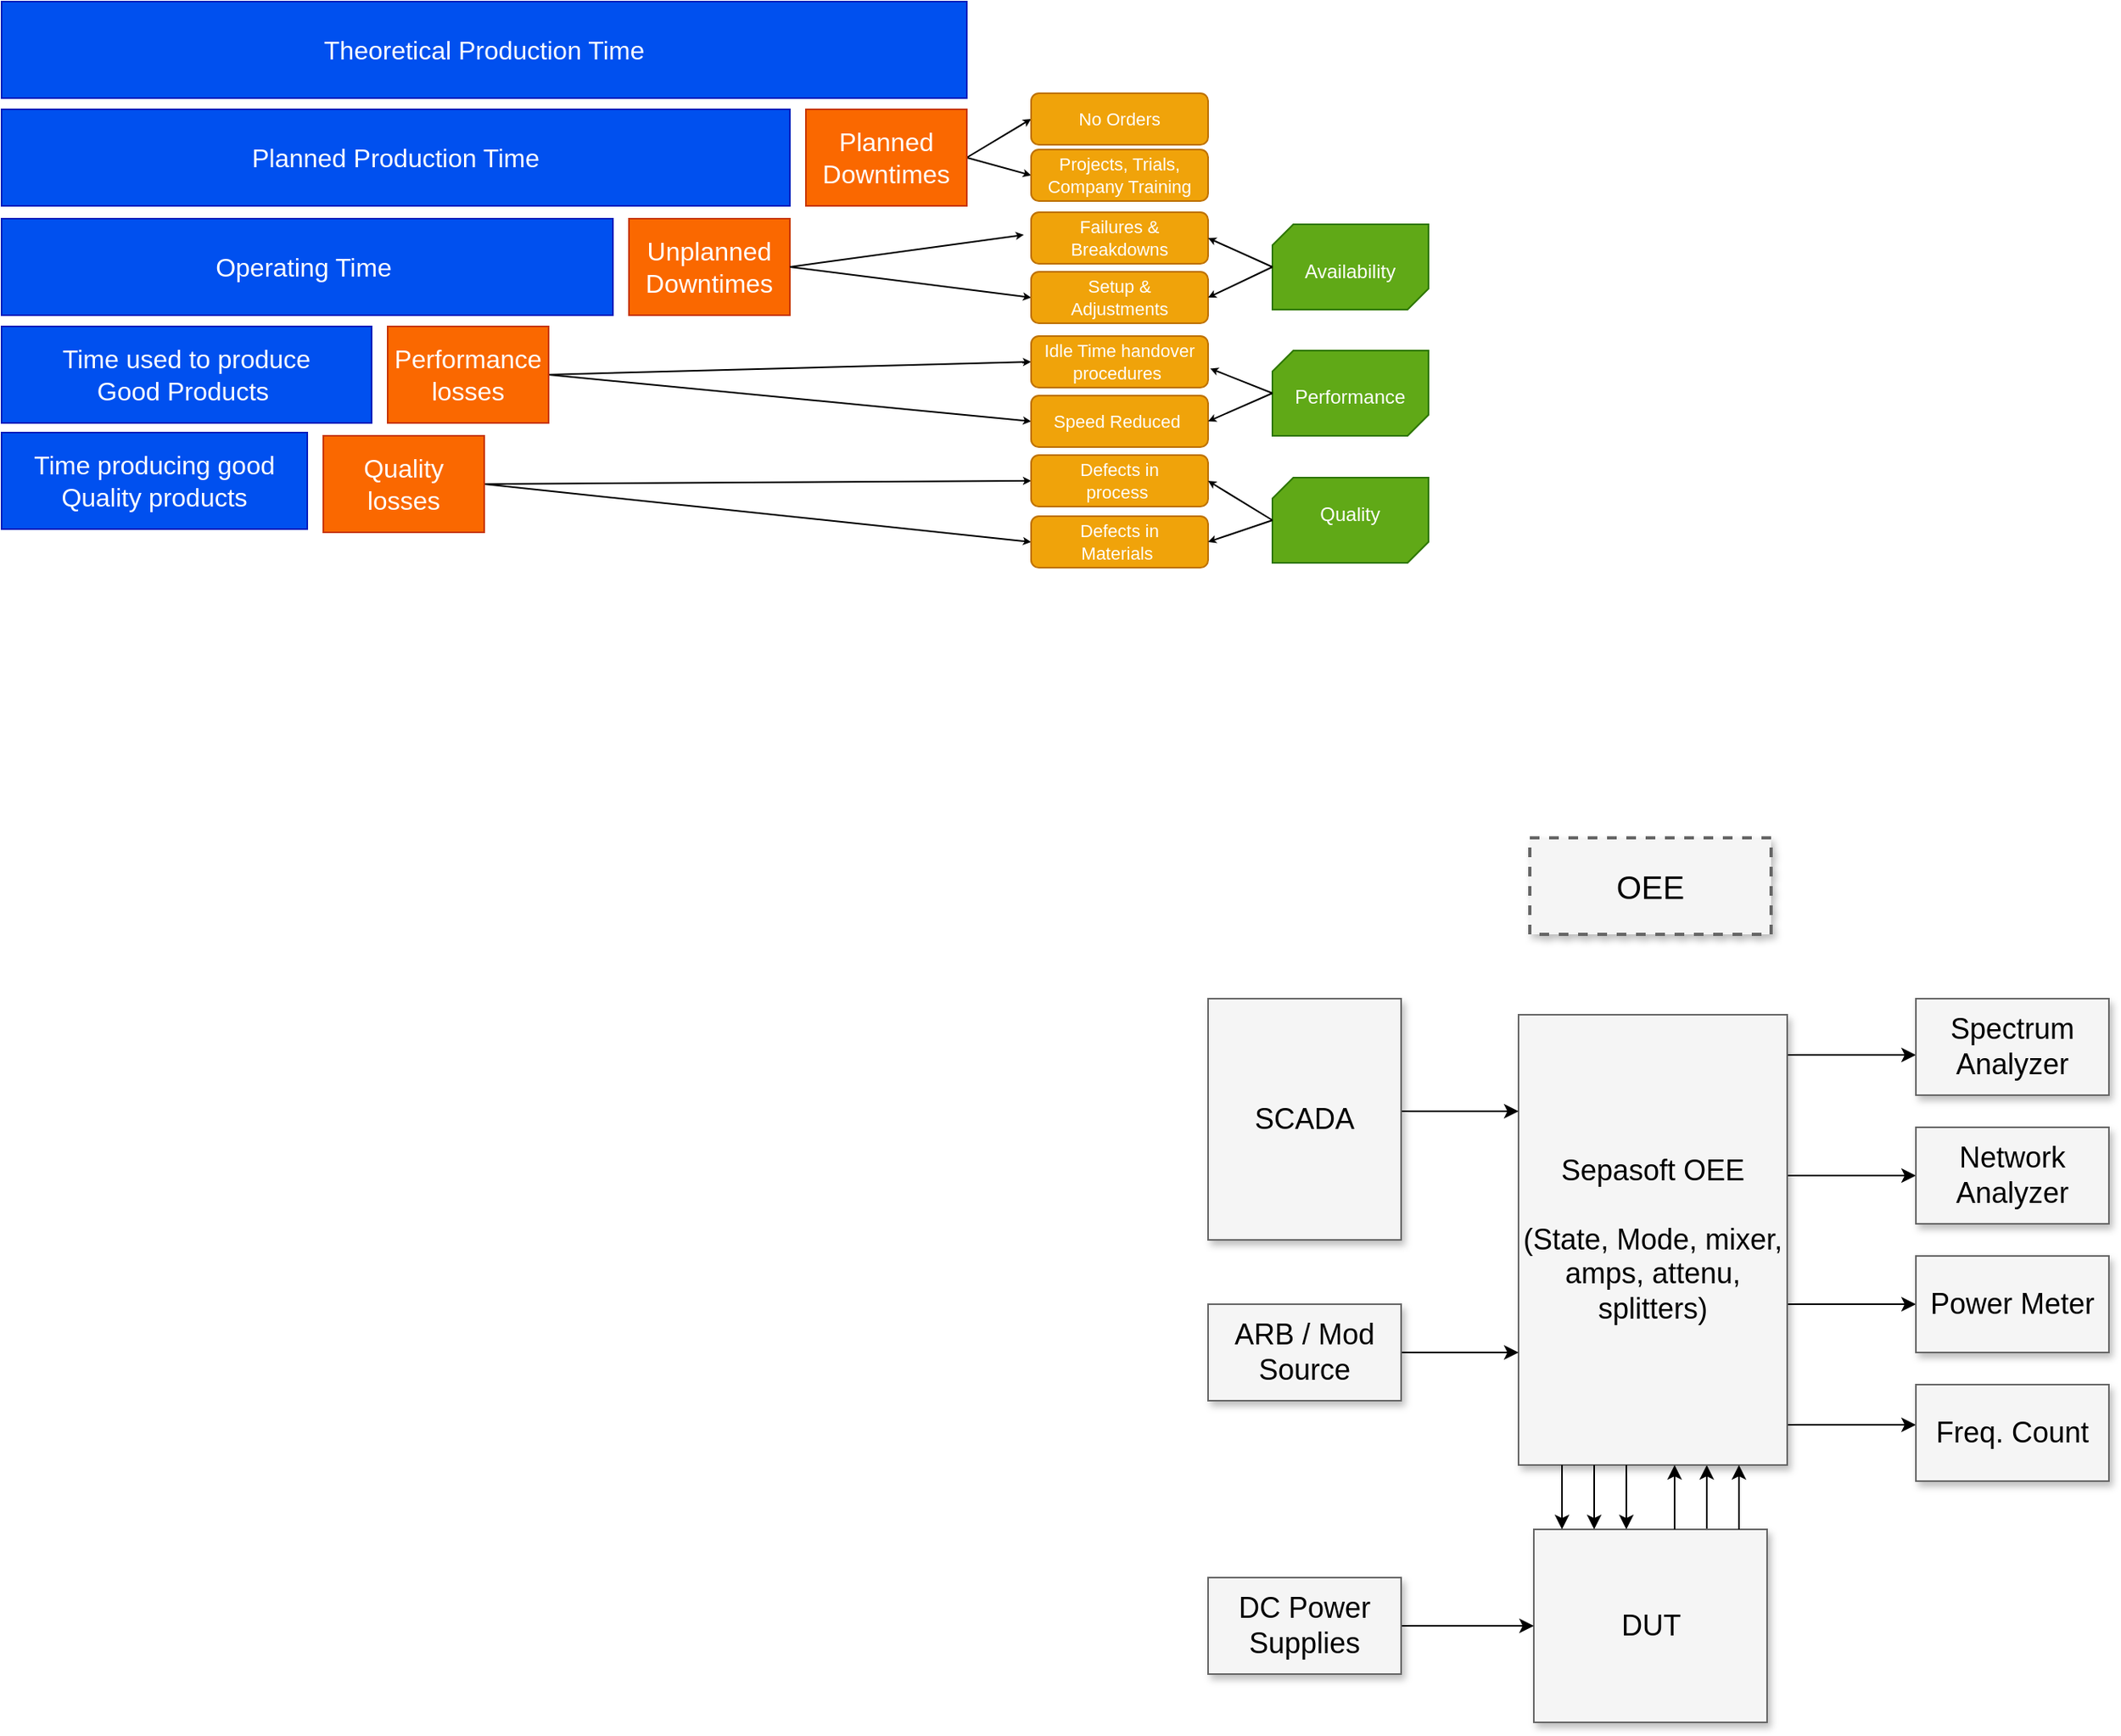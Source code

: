 <mxfile version="22.0.1" type="github">
  <diagram name="Page-1" id="90a13364-a465-7bf4-72fc-28e22215d7a0">
    <mxGraphModel dx="880" dy="877" grid="1" gridSize="10" guides="1" tooltips="1" connect="1" arrows="1" fold="1" page="1" pageScale="1.5" pageWidth="1169" pageHeight="826" background="none" math="0" shadow="0">
      <root>
        <mxCell id="0" style=";html=1;" />
        <mxCell id="1" style=";html=1;" parent="0" />
        <mxCell id="3a17f1ce550125da-1" value="OEE" style="whiteSpace=wrap;html=1;shadow=1;fontSize=20;fillColor=#f5f5f5;strokeColor=#666666;strokeWidth=2;dashed=1;" parent="1" vertex="1">
          <mxGeometry x="980" y="540" width="150" height="60" as="geometry" />
        </mxCell>
        <mxCell id="3a17f1ce550125da-13" style="edgeStyle=elbowEdgeStyle;rounded=0;html=1;startArrow=none;startFill=0;jettySize=auto;orthogonalLoop=1;fontSize=18;elbow=vertical;" parent="1" source="3a17f1ce550125da-2" target="3a17f1ce550125da-4" edge="1">
          <mxGeometry relative="1" as="geometry" />
        </mxCell>
        <mxCell id="3a17f1ce550125da-14" style="edgeStyle=elbowEdgeStyle;rounded=0;html=1;startArrow=none;startFill=0;jettySize=auto;orthogonalLoop=1;fontSize=18;elbow=vertical;" parent="1" source="3a17f1ce550125da-2" target="3a17f1ce550125da-5" edge="1">
          <mxGeometry relative="1" as="geometry" />
        </mxCell>
        <mxCell id="3a17f1ce550125da-15" style="edgeStyle=elbowEdgeStyle;rounded=0;html=1;startArrow=none;startFill=0;jettySize=auto;orthogonalLoop=1;fontSize=18;elbow=vertical;" parent="1" source="3a17f1ce550125da-2" target="3a17f1ce550125da-6" edge="1">
          <mxGeometry relative="1" as="geometry" />
        </mxCell>
        <mxCell id="3a17f1ce550125da-16" style="edgeStyle=elbowEdgeStyle;rounded=0;html=1;startArrow=none;startFill=0;jettySize=auto;orthogonalLoop=1;fontSize=18;elbow=vertical;" parent="1" source="3a17f1ce550125da-2" target="3a17f1ce550125da-7" edge="1">
          <mxGeometry relative="1" as="geometry" />
        </mxCell>
        <mxCell id="3a17f1ce550125da-17" style="edgeStyle=elbowEdgeStyle;rounded=0;html=1;startArrow=none;startFill=0;jettySize=auto;orthogonalLoop=1;fontSize=18;" parent="1" source="3a17f1ce550125da-10" target="3a17f1ce550125da-2" edge="1">
          <mxGeometry relative="1" as="geometry">
            <Array as="points">
              <mxPoint x="1090" y="950" />
            </Array>
          </mxGeometry>
        </mxCell>
        <mxCell id="3a17f1ce550125da-2" value="Sepasoft OEE&lt;div&gt;&lt;br&gt;&lt;/div&gt;&lt;div&gt;(State, Mode, mixer, amps, attenu, splitters)&lt;/div&gt;" style="whiteSpace=wrap;html=1;shadow=1;fontSize=18;fillColor=#f5f5f5;strokeColor=#666666;" parent="1" vertex="1">
          <mxGeometry x="973" y="650" width="167" height="280" as="geometry" />
        </mxCell>
        <mxCell id="3a17f1ce550125da-4" value="Spectrum Analyzer" style="whiteSpace=wrap;html=1;shadow=1;fontSize=18;fillColor=#f5f5f5;strokeColor=#666666;" parent="1" vertex="1">
          <mxGeometry x="1220" y="640" width="120" height="60" as="geometry" />
        </mxCell>
        <mxCell id="3a17f1ce550125da-5" value="Network Analyzer" style="whiteSpace=wrap;html=1;shadow=1;fontSize=18;fillColor=#f5f5f5;strokeColor=#666666;" parent="1" vertex="1">
          <mxGeometry x="1220" y="720" width="120" height="60" as="geometry" />
        </mxCell>
        <mxCell id="3a17f1ce550125da-6" value="Power Meter" style="whiteSpace=wrap;html=1;shadow=1;fontSize=18;fillColor=#f5f5f5;strokeColor=#666666;" parent="1" vertex="1">
          <mxGeometry x="1220" y="800" width="120" height="60" as="geometry" />
        </mxCell>
        <mxCell id="3a17f1ce550125da-7" value="Freq. Count" style="whiteSpace=wrap;html=1;shadow=1;fontSize=18;fillColor=#f5f5f5;strokeColor=#666666;" parent="1" vertex="1">
          <mxGeometry x="1220" y="880" width="120" height="60" as="geometry" />
        </mxCell>
        <mxCell id="3a17f1ce550125da-20" style="edgeStyle=elbowEdgeStyle;rounded=0;html=1;startArrow=none;startFill=0;jettySize=auto;orthogonalLoop=1;fontSize=18;elbow=vertical;" parent="1" source="3a17f1ce550125da-8" target="3a17f1ce550125da-2" edge="1">
          <mxGeometry relative="1" as="geometry">
            <Array as="points">
              <mxPoint x="940" y="710" />
            </Array>
          </mxGeometry>
        </mxCell>
        <mxCell id="3a17f1ce550125da-8" value="SCADA" style="whiteSpace=wrap;html=1;shadow=1;fontSize=18;fillColor=#f5f5f5;strokeColor=#666666;" parent="1" vertex="1">
          <mxGeometry x="780" y="640" width="120" height="150" as="geometry" />
        </mxCell>
        <mxCell id="3a17f1ce550125da-21" style="edgeStyle=elbowEdgeStyle;rounded=0;html=1;startArrow=none;startFill=0;jettySize=auto;orthogonalLoop=1;fontSize=18;elbow=vertical;" parent="1" source="3a17f1ce550125da-9" target="3a17f1ce550125da-2" edge="1">
          <mxGeometry relative="1" as="geometry" />
        </mxCell>
        <mxCell id="3a17f1ce550125da-9" value="ARB / Mod Source" style="whiteSpace=wrap;html=1;shadow=1;fontSize=18;fillColor=#f5f5f5;strokeColor=#666666;" parent="1" vertex="1">
          <mxGeometry x="780" y="830" width="120" height="60" as="geometry" />
        </mxCell>
        <mxCell id="3a17f1ce550125da-10" value="DUT" style="whiteSpace=wrap;html=1;shadow=1;fontSize=18;fillColor=#f5f5f5;strokeColor=#666666;" parent="1" vertex="1">
          <mxGeometry x="982.5" y="970" width="145" height="120" as="geometry" />
        </mxCell>
        <mxCell id="3a17f1ce550125da-18" style="edgeStyle=elbowEdgeStyle;rounded=0;html=1;startArrow=none;startFill=0;jettySize=auto;orthogonalLoop=1;fontSize=18;elbow=vertical;" parent="1" source="3a17f1ce550125da-11" target="3a17f1ce550125da-10" edge="1">
          <mxGeometry relative="1" as="geometry" />
        </mxCell>
        <mxCell id="3a17f1ce550125da-11" value="DC Power Supplies" style="whiteSpace=wrap;html=1;shadow=1;fontSize=18;fillColor=#f5f5f5;strokeColor=#666666;" parent="1" vertex="1">
          <mxGeometry x="780" y="1000" width="120" height="60" as="geometry" />
        </mxCell>
        <mxCell id="3a17f1ce550125da-22" style="edgeStyle=elbowEdgeStyle;rounded=0;html=1;startArrow=none;startFill=0;jettySize=auto;orthogonalLoop=1;fontSize=18;" parent="1" source="3a17f1ce550125da-10" target="3a17f1ce550125da-2" edge="1">
          <mxGeometry relative="1" as="geometry">
            <mxPoint x="1120" y="980" as="sourcePoint" />
            <mxPoint x="1120" y="940" as="targetPoint" />
            <Array as="points">
              <mxPoint x="1110" y="950" />
              <mxPoint x="1090" y="950" />
            </Array>
          </mxGeometry>
        </mxCell>
        <mxCell id="3a17f1ce550125da-23" style="edgeStyle=elbowEdgeStyle;rounded=0;html=1;startArrow=none;startFill=0;jettySize=auto;orthogonalLoop=1;fontSize=18;" parent="1" edge="1">
          <mxGeometry relative="1" as="geometry">
            <mxPoint x="1070" y="970" as="sourcePoint" />
            <mxPoint x="1070" y="930" as="targetPoint" />
            <Array as="points">
              <mxPoint x="1070" y="950" />
              <mxPoint x="1070" y="950" />
            </Array>
          </mxGeometry>
        </mxCell>
        <mxCell id="3a17f1ce550125da-24" style="edgeStyle=elbowEdgeStyle;rounded=0;html=1;startArrow=none;startFill=0;jettySize=auto;orthogonalLoop=1;fontSize=18;" parent="1" edge="1">
          <mxGeometry relative="1" as="geometry">
            <mxPoint x="1040" y="930" as="sourcePoint" />
            <mxPoint x="1040" y="970" as="targetPoint" />
            <Array as="points">
              <mxPoint x="1040" y="950" />
              <mxPoint x="1070" y="960" />
            </Array>
          </mxGeometry>
        </mxCell>
        <mxCell id="3a17f1ce550125da-25" style="edgeStyle=elbowEdgeStyle;rounded=0;html=1;startArrow=none;startFill=0;jettySize=auto;orthogonalLoop=1;fontSize=18;" parent="1" edge="1">
          <mxGeometry relative="1" as="geometry">
            <mxPoint x="1020" y="930" as="sourcePoint" />
            <mxPoint x="1020" y="970" as="targetPoint" />
            <Array as="points">
              <mxPoint x="1020" y="950" />
              <mxPoint x="1050" y="960" />
            </Array>
          </mxGeometry>
        </mxCell>
        <mxCell id="3a17f1ce550125da-26" style="edgeStyle=elbowEdgeStyle;rounded=0;html=1;startArrow=none;startFill=0;jettySize=auto;orthogonalLoop=1;fontSize=18;" parent="1" edge="1">
          <mxGeometry relative="1" as="geometry">
            <mxPoint x="1000" y="930" as="sourcePoint" />
            <mxPoint x="1000" y="970" as="targetPoint" />
            <Array as="points">
              <mxPoint x="1000" y="950" />
              <mxPoint x="1030" y="960" />
            </Array>
          </mxGeometry>
        </mxCell>
        <mxCell id="5pPigE-QQ9vPAHt9I9ky-1" value="Theoretical Production Time" style="rounded=0;whiteSpace=wrap;html=1;fontSize=16;fillColor=#0050ef;fontColor=#ffffff;strokeColor=#001DBC;" vertex="1" parent="1">
          <mxGeometry x="30" y="20" width="600" height="60" as="geometry" />
        </mxCell>
        <mxCell id="5pPigE-QQ9vPAHt9I9ky-2" value="Planned Production Time" style="rounded=0;whiteSpace=wrap;html=1;fontSize=16;fillColor=#0050ef;fontColor=#ffffff;strokeColor=#001DBC;" vertex="1" parent="1">
          <mxGeometry x="30" y="87" width="490" height="60" as="geometry" />
        </mxCell>
        <mxCell id="5pPigE-QQ9vPAHt9I9ky-3" value="Operating Time&amp;nbsp;" style="rounded=0;whiteSpace=wrap;html=1;fontSize=16;fillColor=#0050ef;fontColor=#ffffff;strokeColor=#001DBC;" vertex="1" parent="1">
          <mxGeometry x="30" y="155" width="380" height="60" as="geometry" />
        </mxCell>
        <mxCell id="5pPigE-QQ9vPAHt9I9ky-4" value="Time used to produce Good Products&amp;nbsp;" style="rounded=0;whiteSpace=wrap;html=1;fontSize=16;fillColor=#0050ef;fontColor=#ffffff;strokeColor=#001DBC;spacingLeft=25;spacingBottom=0;spacingRight=25;" vertex="1" parent="1">
          <mxGeometry x="30" y="222" width="230" height="60" as="geometry" />
        </mxCell>
        <mxCell id="5pPigE-QQ9vPAHt9I9ky-5" value="Time producing good Quality products" style="rounded=0;whiteSpace=wrap;html=1;fontSize=16;fillColor=#0050ef;fontColor=#ffffff;strokeColor=#001DBC;spacingLeft=0;spacingRight=0;" vertex="1" parent="1">
          <mxGeometry x="30" y="288" width="190" height="60" as="geometry" />
        </mxCell>
        <mxCell id="5pPigE-QQ9vPAHt9I9ky-20" style="edgeStyle=none;rounded=0;orthogonalLoop=1;jettySize=auto;html=1;exitX=1;exitY=0.5;exitDx=0;exitDy=0;entryX=0;entryY=0.5;entryDx=0;entryDy=0;fontSize=12;startSize=2;endSize=2;" edge="1" parent="1" source="5pPigE-QQ9vPAHt9I9ky-6" target="5pPigE-QQ9vPAHt9I9ky-10">
          <mxGeometry relative="1" as="geometry" />
        </mxCell>
        <mxCell id="5pPigE-QQ9vPAHt9I9ky-21" style="edgeStyle=none;shape=connector;rounded=0;orthogonalLoop=1;jettySize=auto;html=1;exitX=1;exitY=0.5;exitDx=0;exitDy=0;entryX=0;entryY=0.5;entryDx=0;entryDy=0;labelBackgroundColor=default;strokeColor=default;align=center;verticalAlign=middle;fontFamily=Helvetica;fontSize=12;fontColor=default;endArrow=classic;startSize=2;endSize=2;" edge="1" parent="1" source="5pPigE-QQ9vPAHt9I9ky-6" target="5pPigE-QQ9vPAHt9I9ky-11">
          <mxGeometry relative="1" as="geometry" />
        </mxCell>
        <mxCell id="5pPigE-QQ9vPAHt9I9ky-6" value="Planned Downtimes" style="rounded=0;whiteSpace=wrap;html=1;fontSize=16;fillColor=#fa6800;strokeColor=#C73500;fontColor=#FFFFFF;" vertex="1" parent="1">
          <mxGeometry x="530" y="87" width="100" height="60" as="geometry" />
        </mxCell>
        <mxCell id="5pPigE-QQ9vPAHt9I9ky-23" style="edgeStyle=none;shape=connector;rounded=0;orthogonalLoop=1;jettySize=auto;html=1;exitX=1;exitY=0.5;exitDx=0;exitDy=0;entryX=0;entryY=0.5;entryDx=0;entryDy=0;labelBackgroundColor=default;strokeColor=default;align=center;verticalAlign=middle;fontFamily=Helvetica;fontSize=12;fontColor=default;endArrow=classic;startSize=2;endSize=2;" edge="1" parent="1" source="5pPigE-QQ9vPAHt9I9ky-7" target="5pPigE-QQ9vPAHt9I9ky-13">
          <mxGeometry relative="1" as="geometry" />
        </mxCell>
        <mxCell id="5pPigE-QQ9vPAHt9I9ky-7" value="Unplanned Downtimes" style="rounded=0;whiteSpace=wrap;html=1;fontSize=16;fillColor=#fa6800;strokeColor=#C73500;fontColor=#FFFFFF;" vertex="1" parent="1">
          <mxGeometry x="420" y="155" width="100" height="60" as="geometry" />
        </mxCell>
        <mxCell id="5pPigE-QQ9vPAHt9I9ky-24" style="edgeStyle=none;shape=connector;rounded=0;orthogonalLoop=1;jettySize=auto;html=1;exitX=1;exitY=0.5;exitDx=0;exitDy=0;entryX=0;entryY=0.5;entryDx=0;entryDy=0;labelBackgroundColor=default;strokeColor=default;align=center;verticalAlign=middle;fontFamily=Helvetica;fontSize=12;fontColor=default;endArrow=classic;startSize=2;endSize=2;" edge="1" parent="1" source="5pPigE-QQ9vPAHt9I9ky-8" target="5pPigE-QQ9vPAHt9I9ky-15">
          <mxGeometry relative="1" as="geometry" />
        </mxCell>
        <mxCell id="5pPigE-QQ9vPAHt9I9ky-25" style="edgeStyle=none;shape=connector;rounded=0;orthogonalLoop=1;jettySize=auto;html=1;exitX=1;exitY=0.5;exitDx=0;exitDy=0;entryX=0;entryY=0.5;entryDx=0;entryDy=0;labelBackgroundColor=default;strokeColor=default;align=center;verticalAlign=middle;fontFamily=Helvetica;fontSize=12;fontColor=default;endArrow=classic;startSize=2;endSize=2;" edge="1" parent="1" source="5pPigE-QQ9vPAHt9I9ky-8" target="5pPigE-QQ9vPAHt9I9ky-16">
          <mxGeometry relative="1" as="geometry" />
        </mxCell>
        <mxCell id="5pPigE-QQ9vPAHt9I9ky-8" value="Performance losses" style="rounded=0;whiteSpace=wrap;html=1;fontSize=16;fillColor=#fa6800;strokeColor=#C73500;fontColor=#FFFFFF;" vertex="1" parent="1">
          <mxGeometry x="270" y="222" width="100" height="60" as="geometry" />
        </mxCell>
        <mxCell id="5pPigE-QQ9vPAHt9I9ky-26" style="edgeStyle=none;shape=connector;rounded=0;orthogonalLoop=1;jettySize=auto;html=1;exitX=1;exitY=0.5;exitDx=0;exitDy=0;entryX=0;entryY=0.5;entryDx=0;entryDy=0;labelBackgroundColor=default;strokeColor=default;align=center;verticalAlign=middle;fontFamily=Helvetica;fontSize=12;fontColor=default;endArrow=classic;startSize=2;endSize=2;" edge="1" parent="1" source="5pPigE-QQ9vPAHt9I9ky-9" target="5pPigE-QQ9vPAHt9I9ky-17">
          <mxGeometry relative="1" as="geometry" />
        </mxCell>
        <mxCell id="5pPigE-QQ9vPAHt9I9ky-27" style="edgeStyle=none;shape=connector;rounded=0;orthogonalLoop=1;jettySize=auto;html=1;exitX=1;exitY=0.5;exitDx=0;exitDy=0;entryX=0;entryY=0.5;entryDx=0;entryDy=0;labelBackgroundColor=default;strokeColor=default;align=center;verticalAlign=middle;fontFamily=Helvetica;fontSize=12;fontColor=default;endArrow=classic;startSize=2;endSize=2;" edge="1" parent="1" source="5pPigE-QQ9vPAHt9I9ky-9" target="5pPigE-QQ9vPAHt9I9ky-18">
          <mxGeometry relative="1" as="geometry" />
        </mxCell>
        <mxCell id="5pPigE-QQ9vPAHt9I9ky-9" value="Quality losses" style="rounded=0;whiteSpace=wrap;html=1;fontSize=16;fillColor=#fa6800;strokeColor=#C73500;fontColor=#FFFFFF;" vertex="1" parent="1">
          <mxGeometry x="230" y="290" width="100" height="60" as="geometry" />
        </mxCell>
        <mxCell id="5pPigE-QQ9vPAHt9I9ky-10" value="&lt;font style=&quot;font-size: 11px;&quot;&gt;No Orders&lt;/font&gt;" style="rounded=1;whiteSpace=wrap;html=1;fontSize=11;fillColor=#f0a30a;fontColor=#FFFFFF;strokeColor=#BD7000;spacing=0;spacingBottom=0;" vertex="1" parent="1">
          <mxGeometry x="670" y="77" width="110" height="32" as="geometry" />
        </mxCell>
        <mxCell id="5pPigE-QQ9vPAHt9I9ky-11" value="&lt;font style=&quot;font-size: 11px;&quot;&gt;Projects, Trials, Company Training&lt;/font&gt;" style="rounded=1;whiteSpace=wrap;html=1;fontSize=11;fillColor=#f0a30a;fontColor=#FFFFFF;strokeColor=#BD7000;spacing=0;spacingBottom=0;" vertex="1" parent="1">
          <mxGeometry x="670" y="112" width="110" height="32" as="geometry" />
        </mxCell>
        <mxCell id="5pPigE-QQ9vPAHt9I9ky-12" value="&lt;font style=&quot;font-size: 11px;&quot;&gt;Failures &amp;amp; Breakdowns&lt;/font&gt;" style="rounded=1;whiteSpace=wrap;html=1;fontSize=11;fillColor=#f0a30a;fontColor=#FFFFFF;strokeColor=#BD7000;spacing=0;spacingBottom=0;" vertex="1" parent="1">
          <mxGeometry x="670" y="151" width="110" height="32" as="geometry" />
        </mxCell>
        <mxCell id="5pPigE-QQ9vPAHt9I9ky-13" value="&lt;font style=&quot;font-size: 11px;&quot;&gt;Setup &amp;amp; Adjustments&lt;/font&gt;" style="rounded=1;whiteSpace=wrap;html=1;fontSize=11;fillColor=#f0a30a;fontColor=#FFFFFF;strokeColor=#BD7000;spacing=0;spacingBottom=0;spacingRight=10;spacingLeft=10;" vertex="1" parent="1">
          <mxGeometry x="670" y="188" width="110" height="32" as="geometry" />
        </mxCell>
        <mxCell id="5pPigE-QQ9vPAHt9I9ky-15" value="&lt;font style=&quot;font-size: 11px;&quot;&gt;Idle Time handover procedures&amp;nbsp;&lt;/font&gt;" style="rounded=1;whiteSpace=wrap;html=1;fontSize=11;fillColor=#f0a30a;fontColor=#FFFFFF;strokeColor=#BD7000;spacing=0;spacingBottom=0;" vertex="1" parent="1">
          <mxGeometry x="670" y="228" width="110" height="32" as="geometry" />
        </mxCell>
        <mxCell id="5pPigE-QQ9vPAHt9I9ky-16" value="&lt;font style=&quot;font-size: 11px;&quot;&gt;Speed Reduced&amp;nbsp;&lt;/font&gt;" style="rounded=1;whiteSpace=wrap;html=1;fontSize=11;fillColor=#f0a30a;fontColor=#FFFFFF;strokeColor=#BD7000;spacing=0;spacingBottom=0;" vertex="1" parent="1">
          <mxGeometry x="670" y="265" width="110" height="32" as="geometry" />
        </mxCell>
        <mxCell id="5pPigE-QQ9vPAHt9I9ky-17" value="&lt;font style=&quot;font-size: 11px;&quot;&gt;Defects in process&amp;nbsp;&lt;/font&gt;" style="rounded=1;whiteSpace=wrap;html=1;fontSize=11;fillColor=#f0a30a;fontColor=#FFFFFF;strokeColor=#BD7000;spacing=0;spacingBottom=0;spacingLeft=10;spacingRight=10;" vertex="1" parent="1">
          <mxGeometry x="670" y="302" width="110" height="32" as="geometry" />
        </mxCell>
        <mxCell id="5pPigE-QQ9vPAHt9I9ky-18" value="&lt;font style=&quot;font-size: 11px;&quot;&gt;Defects in Materials&amp;nbsp;&lt;/font&gt;" style="rounded=1;whiteSpace=wrap;html=1;fontSize=11;fillColor=#f0a30a;fontColor=#FFFFFF;strokeColor=#BD7000;spacing=0;spacingBottom=0;spacingLeft=10;spacingRight=10;" vertex="1" parent="1">
          <mxGeometry x="670" y="340" width="110" height="32" as="geometry" />
        </mxCell>
        <mxCell id="5pPigE-QQ9vPAHt9I9ky-22" style="edgeStyle=none;shape=connector;rounded=0;orthogonalLoop=1;jettySize=auto;html=1;exitX=1;exitY=0.5;exitDx=0;exitDy=0;entryX=-0.041;entryY=0.437;entryDx=0;entryDy=0;entryPerimeter=0;labelBackgroundColor=default;strokeColor=default;align=center;verticalAlign=middle;fontFamily=Helvetica;fontSize=12;fontColor=default;endArrow=classic;startSize=2;endSize=2;" edge="1" parent="1" source="5pPigE-QQ9vPAHt9I9ky-7" target="5pPigE-QQ9vPAHt9I9ky-12">
          <mxGeometry relative="1" as="geometry" />
        </mxCell>
        <mxCell id="5pPigE-QQ9vPAHt9I9ky-30" value="" style="group" vertex="1" connectable="0" parent="1">
          <mxGeometry x="820" y="237" width="97" height="53.0" as="geometry" />
        </mxCell>
        <mxCell id="5pPigE-QQ9vPAHt9I9ky-28" value="" style="verticalLabelPosition=bottom;verticalAlign=top;html=1;shape=mxgraph.basic.diag_snip_rect;dx=6.49;whiteSpace=wrap;fontFamily=Helvetica;fontSize=12;fontColor=#ffffff;fillColor=#60a917;strokeColor=#2D7600;rotation=-180;" vertex="1" parent="5pPigE-QQ9vPAHt9I9ky-30">
          <mxGeometry y="7.105e-15" width="97" height="53" as="geometry" />
        </mxCell>
        <mxCell id="5pPigE-QQ9vPAHt9I9ky-29" value="Performance&amp;nbsp;" style="text;html=1;strokeColor=none;fillColor=none;align=center;verticalAlign=middle;whiteSpace=wrap;rounded=0;fontSize=12;fontFamily=Helvetica;fontColor=#FFFFFF;" vertex="1" parent="5pPigE-QQ9vPAHt9I9ky-30">
          <mxGeometry x="20" y="14.0" width="60" height="30" as="geometry" />
        </mxCell>
        <mxCell id="5pPigE-QQ9vPAHt9I9ky-34" value="" style="group" vertex="1" connectable="0" parent="1">
          <mxGeometry x="820" y="158.5" width="97" height="53.0" as="geometry" />
        </mxCell>
        <mxCell id="5pPigE-QQ9vPAHt9I9ky-35" value="" style="verticalLabelPosition=bottom;verticalAlign=top;html=1;shape=mxgraph.basic.diag_snip_rect;dx=6.49;whiteSpace=wrap;fontFamily=Helvetica;fontSize=12;fontColor=#ffffff;fillColor=#60a917;strokeColor=#2D7600;rotation=-180;" vertex="1" parent="5pPigE-QQ9vPAHt9I9ky-34">
          <mxGeometry y="7.105e-15" width="97" height="53" as="geometry" />
        </mxCell>
        <mxCell id="5pPigE-QQ9vPAHt9I9ky-36" value="Availability&amp;nbsp;" style="text;html=1;strokeColor=none;fillColor=none;align=center;verticalAlign=middle;whiteSpace=wrap;rounded=0;fontSize=12;fontFamily=Helvetica;fontColor=#FFFFFF;" vertex="1" parent="5pPigE-QQ9vPAHt9I9ky-34">
          <mxGeometry x="20" y="14.0" width="60" height="30" as="geometry" />
        </mxCell>
        <mxCell id="5pPigE-QQ9vPAHt9I9ky-40" value="" style="group" vertex="1" connectable="0" parent="1">
          <mxGeometry x="820" y="310" width="97" height="53.0" as="geometry" />
        </mxCell>
        <mxCell id="5pPigE-QQ9vPAHt9I9ky-41" value="" style="verticalLabelPosition=bottom;verticalAlign=top;html=1;shape=mxgraph.basic.diag_snip_rect;dx=6.49;whiteSpace=wrap;fontFamily=Helvetica;fontSize=12;fontColor=#ffffff;fillColor=#60a917;strokeColor=#2D7600;rotation=-180;" vertex="1" parent="5pPigE-QQ9vPAHt9I9ky-40">
          <mxGeometry y="6.0" width="97" height="53" as="geometry" />
        </mxCell>
        <mxCell id="5pPigE-QQ9vPAHt9I9ky-42" value="Quality&amp;nbsp;" style="text;html=1;strokeColor=none;fillColor=none;align=center;verticalAlign=middle;whiteSpace=wrap;rounded=0;fontSize=12;fontFamily=Helvetica;fontColor=#FFFFFF;" vertex="1" parent="5pPigE-QQ9vPAHt9I9ky-40">
          <mxGeometry x="20" y="14.0" width="60" height="30" as="geometry" />
        </mxCell>
        <mxCell id="5pPigE-QQ9vPAHt9I9ky-43" style="edgeStyle=none;shape=connector;rounded=0;orthogonalLoop=1;jettySize=auto;html=1;exitX=1;exitY=0.5;exitDx=0;exitDy=0;exitPerimeter=0;entryX=1;entryY=0.5;entryDx=0;entryDy=0;labelBackgroundColor=default;strokeColor=default;align=center;verticalAlign=middle;fontFamily=Helvetica;fontSize=12;fontColor=default;endArrow=classic;startSize=2;endSize=2;" edge="1" parent="1" source="5pPigE-QQ9vPAHt9I9ky-35" target="5pPigE-QQ9vPAHt9I9ky-12">
          <mxGeometry relative="1" as="geometry" />
        </mxCell>
        <mxCell id="5pPigE-QQ9vPAHt9I9ky-44" style="edgeStyle=none;shape=connector;rounded=0;orthogonalLoop=1;jettySize=auto;html=1;exitX=1;exitY=0.5;exitDx=0;exitDy=0;exitPerimeter=0;entryX=1;entryY=0.5;entryDx=0;entryDy=0;labelBackgroundColor=default;strokeColor=default;align=center;verticalAlign=middle;fontFamily=Helvetica;fontSize=12;fontColor=default;endArrow=classic;startSize=2;endSize=2;" edge="1" parent="1" source="5pPigE-QQ9vPAHt9I9ky-35" target="5pPigE-QQ9vPAHt9I9ky-13">
          <mxGeometry relative="1" as="geometry" />
        </mxCell>
        <mxCell id="5pPigE-QQ9vPAHt9I9ky-45" style="edgeStyle=none;shape=connector;rounded=0;orthogonalLoop=1;jettySize=auto;html=1;exitX=1;exitY=0.5;exitDx=0;exitDy=0;exitPerimeter=0;entryX=1.012;entryY=0.63;entryDx=0;entryDy=0;entryPerimeter=0;labelBackgroundColor=default;strokeColor=default;align=center;verticalAlign=middle;fontFamily=Helvetica;fontSize=12;fontColor=default;endArrow=classic;startSize=2;endSize=2;" edge="1" parent="1" source="5pPigE-QQ9vPAHt9I9ky-28" target="5pPigE-QQ9vPAHt9I9ky-15">
          <mxGeometry relative="1" as="geometry" />
        </mxCell>
        <mxCell id="5pPigE-QQ9vPAHt9I9ky-47" style="edgeStyle=none;shape=connector;rounded=0;orthogonalLoop=1;jettySize=auto;html=1;exitX=1;exitY=0.5;exitDx=0;exitDy=0;exitPerimeter=0;entryX=1;entryY=0.5;entryDx=0;entryDy=0;labelBackgroundColor=default;strokeColor=default;align=center;verticalAlign=middle;fontFamily=Helvetica;fontSize=12;fontColor=default;endArrow=classic;startSize=2;endSize=2;" edge="1" parent="1" source="5pPigE-QQ9vPAHt9I9ky-28" target="5pPigE-QQ9vPAHt9I9ky-16">
          <mxGeometry relative="1" as="geometry" />
        </mxCell>
        <mxCell id="5pPigE-QQ9vPAHt9I9ky-48" style="edgeStyle=none;shape=connector;rounded=0;orthogonalLoop=1;jettySize=auto;html=1;exitX=1;exitY=0.5;exitDx=0;exitDy=0;exitPerimeter=0;entryX=1;entryY=0.5;entryDx=0;entryDy=0;labelBackgroundColor=default;strokeColor=default;align=center;verticalAlign=middle;fontFamily=Helvetica;fontSize=12;fontColor=default;endArrow=classic;startSize=2;endSize=2;" edge="1" parent="1" source="5pPigE-QQ9vPAHt9I9ky-41" target="5pPigE-QQ9vPAHt9I9ky-18">
          <mxGeometry relative="1" as="geometry" />
        </mxCell>
        <mxCell id="5pPigE-QQ9vPAHt9I9ky-49" style="edgeStyle=none;shape=connector;rounded=0;orthogonalLoop=1;jettySize=auto;html=1;exitX=1;exitY=0.5;exitDx=0;exitDy=0;exitPerimeter=0;entryX=1;entryY=0.5;entryDx=0;entryDy=0;labelBackgroundColor=default;strokeColor=default;align=center;verticalAlign=middle;fontFamily=Helvetica;fontSize=12;fontColor=default;endArrow=classic;startSize=2;endSize=2;" edge="1" parent="1" source="5pPigE-QQ9vPAHt9I9ky-41" target="5pPigE-QQ9vPAHt9I9ky-17">
          <mxGeometry relative="1" as="geometry" />
        </mxCell>
      </root>
    </mxGraphModel>
  </diagram>
</mxfile>
